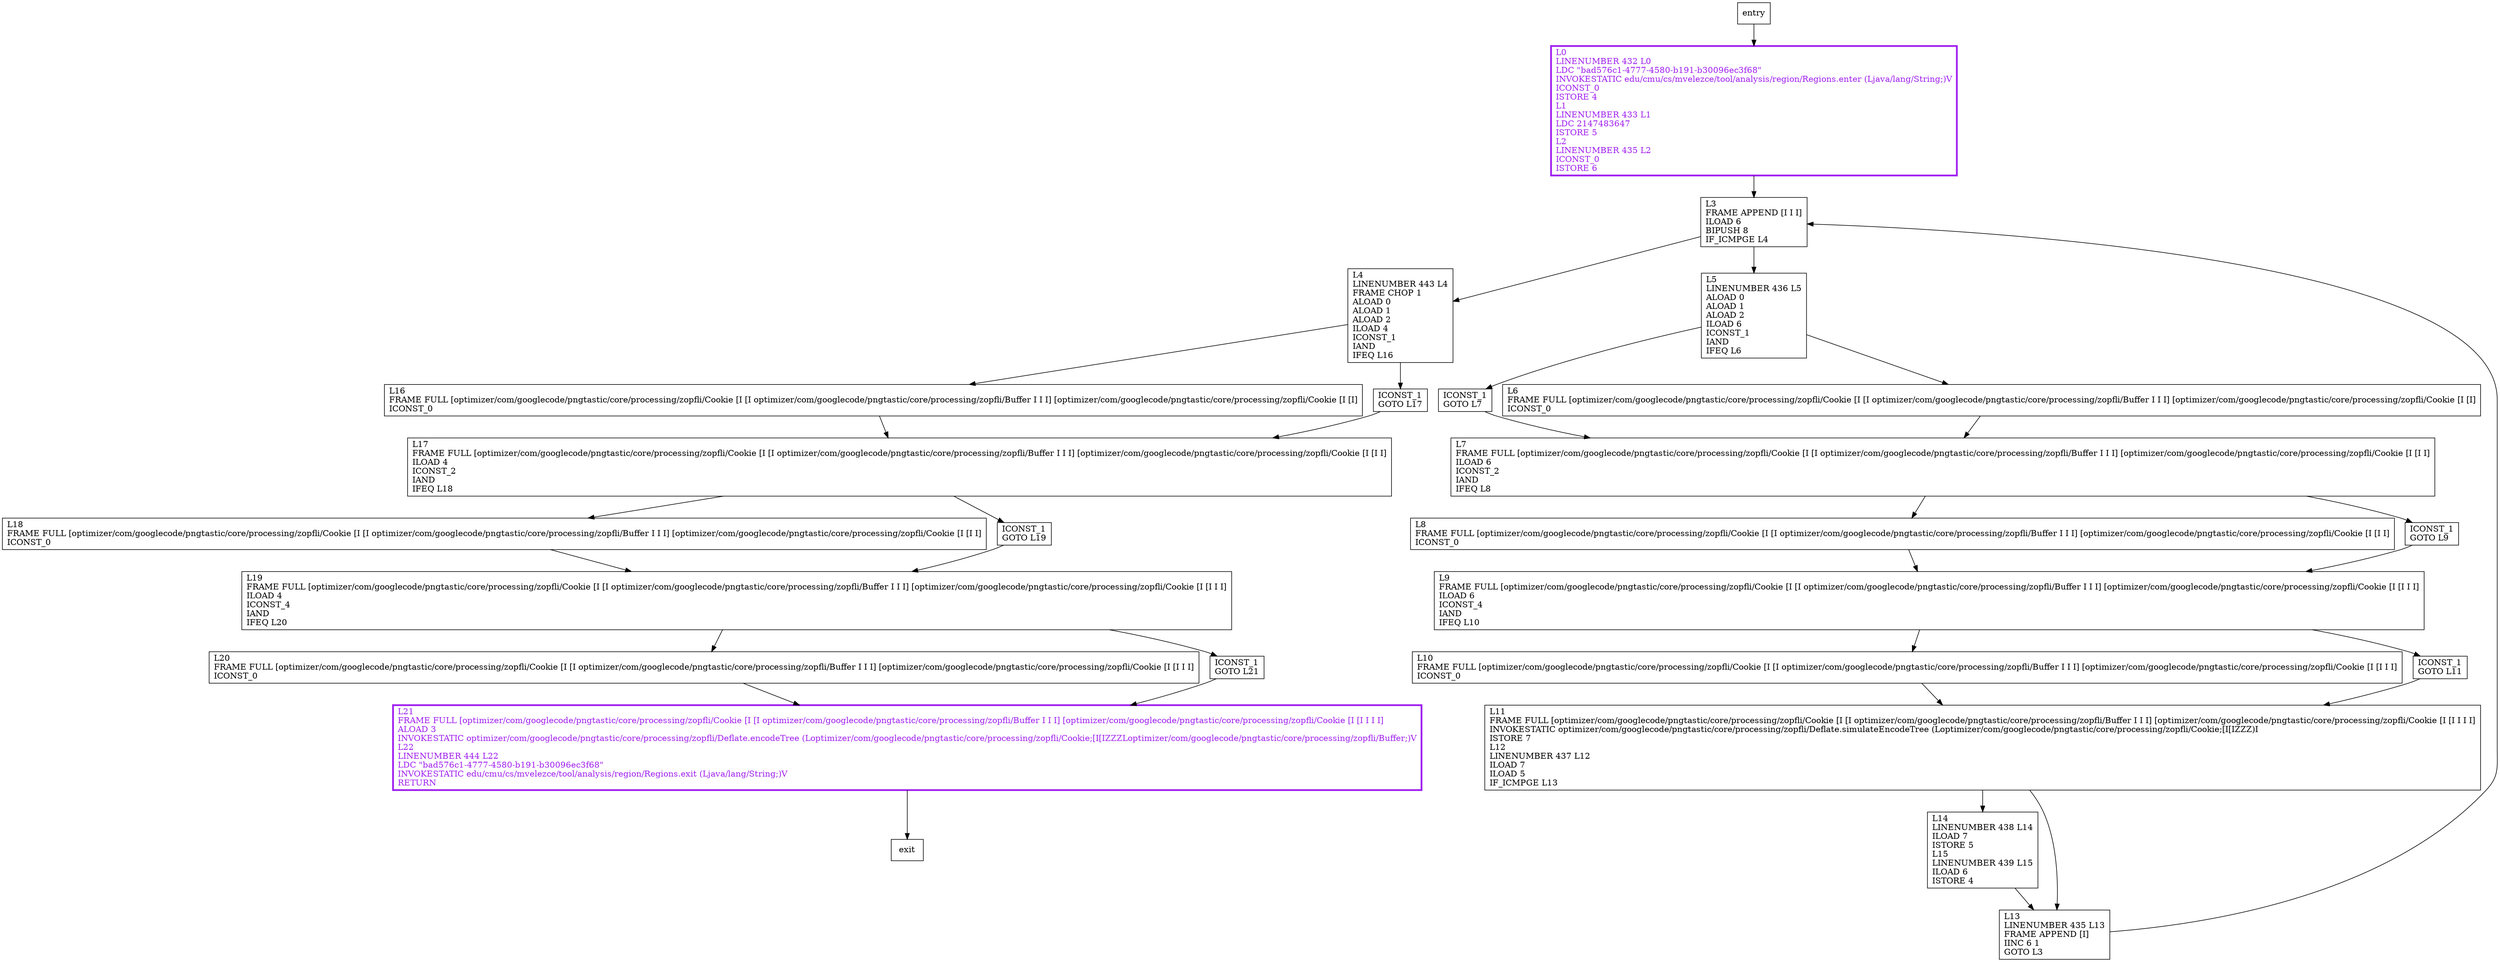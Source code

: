 digraph addDynamicTree {
node [shape=record];
1691225586 [label="L4\lLINENUMBER 443 L4\lFRAME CHOP 1\lALOAD 0\lALOAD 1\lALOAD 2\lILOAD 4\lICONST_1\lIAND\lIFEQ L16\l"];
540234491 [label="L10\lFRAME FULL [optimizer/com/googlecode/pngtastic/core/processing/zopfli/Cookie [I [I optimizer/com/googlecode/pngtastic/core/processing/zopfli/Buffer I I I] [optimizer/com/googlecode/pngtastic/core/processing/zopfli/Cookie [I [I I I]\lICONST_0\l"];
1934944398 [label="L21\lFRAME FULL [optimizer/com/googlecode/pngtastic/core/processing/zopfli/Cookie [I [I optimizer/com/googlecode/pngtastic/core/processing/zopfli/Buffer I I I] [optimizer/com/googlecode/pngtastic/core/processing/zopfli/Cookie [I [I I I I]\lALOAD 3\lINVOKESTATIC optimizer/com/googlecode/pngtastic/core/processing/zopfli/Deflate.encodeTree (Loptimizer/com/googlecode/pngtastic/core/processing/zopfli/Cookie;[I[IZZZLoptimizer/com/googlecode/pngtastic/core/processing/zopfli/Buffer;)V\lL22\lLINENUMBER 444 L22\lLDC \"bad576c1-4777-4580-b191-b30096ec3f68\"\lINVOKESTATIC edu/cmu/cs/mvelezce/tool/analysis/region/Regions.exit (Ljava/lang/String;)V\lRETURN\l"];
1237107330 [label="L7\lFRAME FULL [optimizer/com/googlecode/pngtastic/core/processing/zopfli/Cookie [I [I optimizer/com/googlecode/pngtastic/core/processing/zopfli/Buffer I I I] [optimizer/com/googlecode/pngtastic/core/processing/zopfli/Cookie [I [I I]\lILOAD 6\lICONST_2\lIAND\lIFEQ L8\l"];
1316084913 [label="L11\lFRAME FULL [optimizer/com/googlecode/pngtastic/core/processing/zopfli/Cookie [I [I optimizer/com/googlecode/pngtastic/core/processing/zopfli/Buffer I I I] [optimizer/com/googlecode/pngtastic/core/processing/zopfli/Cookie [I [I I I I]\lINVOKESTATIC optimizer/com/googlecode/pngtastic/core/processing/zopfli/Deflate.simulateEncodeTree (Loptimizer/com/googlecode/pngtastic/core/processing/zopfli/Cookie;[I[IZZZ)I\lISTORE 7\lL12\lLINENUMBER 437 L12\lILOAD 7\lILOAD 5\lIF_ICMPGE L13\l"];
2100489917 [label="L18\lFRAME FULL [optimizer/com/googlecode/pngtastic/core/processing/zopfli/Cookie [I [I optimizer/com/googlecode/pngtastic/core/processing/zopfli/Buffer I I I] [optimizer/com/googlecode/pngtastic/core/processing/zopfli/Cookie [I [I I]\lICONST_0\l"];
1990573477 [label="L8\lFRAME FULL [optimizer/com/googlecode/pngtastic/core/processing/zopfli/Cookie [I [I optimizer/com/googlecode/pngtastic/core/processing/zopfli/Buffer I I I] [optimizer/com/googlecode/pngtastic/core/processing/zopfli/Cookie [I [I I]\lICONST_0\l"];
1560933708 [label="ICONST_1\lGOTO L7\l"];
1211906132 [label="ICONST_1\lGOTO L19\l"];
624877167 [label="L3\lFRAME APPEND [I I I]\lILOAD 6\lBIPUSH 8\lIF_ICMPGE L4\l"];
495262756 [label="ICONST_1\lGOTO L9\l"];
2060315868 [label="L19\lFRAME FULL [optimizer/com/googlecode/pngtastic/core/processing/zopfli/Cookie [I [I optimizer/com/googlecode/pngtastic/core/processing/zopfli/Buffer I I I] [optimizer/com/googlecode/pngtastic/core/processing/zopfli/Cookie [I [I I I]\lILOAD 4\lICONST_4\lIAND\lIFEQ L20\l"];
783057057 [label="L17\lFRAME FULL [optimizer/com/googlecode/pngtastic/core/processing/zopfli/Cookie [I [I optimizer/com/googlecode/pngtastic/core/processing/zopfli/Buffer I I I] [optimizer/com/googlecode/pngtastic/core/processing/zopfli/Cookie [I [I I]\lILOAD 4\lICONST_2\lIAND\lIFEQ L18\l"];
1386412032 [label="L0\lLINENUMBER 432 L0\lLDC \"bad576c1-4777-4580-b191-b30096ec3f68\"\lINVOKESTATIC edu/cmu/cs/mvelezce/tool/analysis/region/Regions.enter (Ljava/lang/String;)V\lICONST_0\lISTORE 4\lL1\lLINENUMBER 433 L1\lLDC 2147483647\lISTORE 5\lL2\lLINENUMBER 435 L2\lICONST_0\lISTORE 6\l"];
1514133526 [label="L14\lLINENUMBER 438 L14\lILOAD 7\lISTORE 5\lL15\lLINENUMBER 439 L15\lILOAD 6\lISTORE 4\l"];
497307712 [label="L5\lLINENUMBER 436 L5\lALOAD 0\lALOAD 1\lALOAD 2\lILOAD 6\lICONST_1\lIAND\lIFEQ L6\l"];
1621228147 [label="L13\lLINENUMBER 435 L13\lFRAME APPEND [I]\lIINC 6 1\lGOTO L3\l"];
405695665 [label="L6\lFRAME FULL [optimizer/com/googlecode/pngtastic/core/processing/zopfli/Cookie [I [I optimizer/com/googlecode/pngtastic/core/processing/zopfli/Buffer I I I] [optimizer/com/googlecode/pngtastic/core/processing/zopfli/Cookie [I [I]\lICONST_0\l"];
1709836845 [label="L16\lFRAME FULL [optimizer/com/googlecode/pngtastic/core/processing/zopfli/Cookie [I [I optimizer/com/googlecode/pngtastic/core/processing/zopfli/Buffer I I I] [optimizer/com/googlecode/pngtastic/core/processing/zopfli/Cookie [I [I]\lICONST_0\l"];
2065734605 [label="ICONST_1\lGOTO L11\l"];
255076685 [label="L9\lFRAME FULL [optimizer/com/googlecode/pngtastic/core/processing/zopfli/Cookie [I [I optimizer/com/googlecode/pngtastic/core/processing/zopfli/Buffer I I I] [optimizer/com/googlecode/pngtastic/core/processing/zopfli/Cookie [I [I I I]\lILOAD 6\lICONST_4\lIAND\lIFEQ L10\l"];
183961217 [label="ICONST_1\lGOTO L17\l"];
808374956 [label="L20\lFRAME FULL [optimizer/com/googlecode/pngtastic/core/processing/zopfli/Cookie [I [I optimizer/com/googlecode/pngtastic/core/processing/zopfli/Buffer I I I] [optimizer/com/googlecode/pngtastic/core/processing/zopfli/Cookie [I [I I I]\lICONST_0\l"];
1518568722 [label="ICONST_1\lGOTO L21\l"];
entry;
exit;
1691225586 -> 1709836845;
1691225586 -> 183961217;
540234491 -> 1316084913;
1237107330 -> 1990573477;
1237107330 -> 495262756;
1316084913 -> 1514133526;
1316084913 -> 1621228147;
2100489917 -> 2060315868;
1990573477 -> 255076685;
624877167 -> 1691225586;
624877167 -> 497307712;
2060315868 -> 808374956;
2060315868 -> 1518568722;
1514133526 -> 1621228147;
1621228147 -> 624877167;
1709836845 -> 783057057;
183961217 -> 783057057;
1518568722 -> 1934944398;
1934944398 -> exit;
1560933708 -> 1237107330;
1211906132 -> 2060315868;
495262756 -> 255076685;
entry -> 1386412032;
783057057 -> 2100489917;
783057057 -> 1211906132;
1386412032 -> 624877167;
497307712 -> 405695665;
497307712 -> 1560933708;
405695665 -> 1237107330;
2065734605 -> 1316084913;
255076685 -> 540234491;
255076685 -> 2065734605;
808374956 -> 1934944398;
1386412032[fontcolor="purple", penwidth=3, color="purple"];
1934944398[fontcolor="purple", penwidth=3, color="purple"];
}
